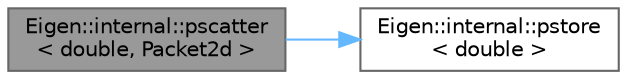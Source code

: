 digraph "Eigen::internal::pscatter&lt; double, Packet2d &gt;"
{
 // LATEX_PDF_SIZE
  bgcolor="transparent";
  edge [fontname=Helvetica,fontsize=10,labelfontname=Helvetica,labelfontsize=10];
  node [fontname=Helvetica,fontsize=10,shape=box,height=0.2,width=0.4];
  rankdir="LR";
  Node1 [id="Node000001",label="Eigen::internal::pscatter\l\< double, Packet2d \>",height=0.2,width=0.4,color="gray40", fillcolor="grey60", style="filled", fontcolor="black",tooltip=" "];
  Node1 -> Node2 [id="edge2_Node000001_Node000002",color="steelblue1",style="solid",tooltip=" "];
  Node2 [id="Node000002",label="Eigen::internal::pstore\l\< double \>",height=0.2,width=0.4,color="grey40", fillcolor="white", style="filled",URL="$namespace_eigen_1_1internal.html#a71a6dd9408304503929ba8f15b6b01e1",tooltip=" "];
}
